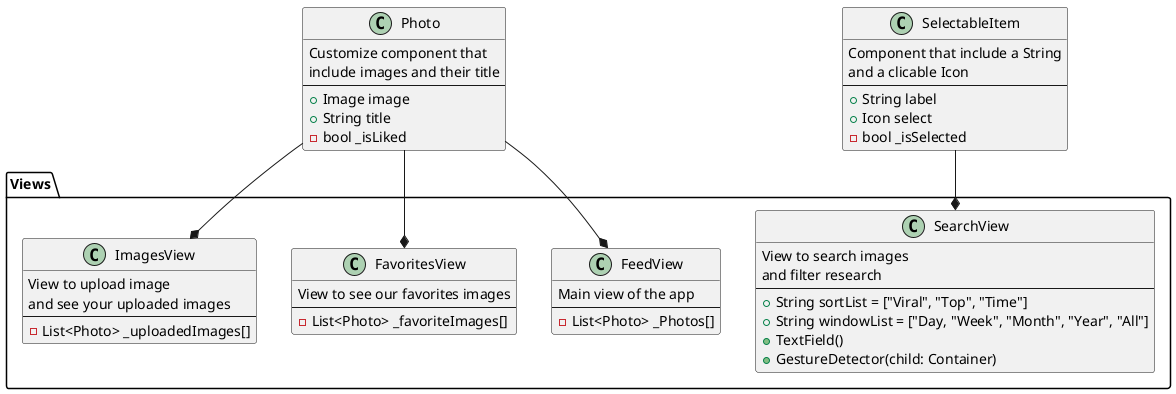 @startuml architecture
namespace Views {
  class FeedView {
    Main view of the app
    --
    - List<Photo> _Photos[]
  }

  class SearchView {
    View to search images
    and filter research
    --
    + String sortList = ["Viral", "Top", "Time"]
    + String windowList = ["Day, "Week", "Month", "Year", "All"]
    + TextField()
    + GestureDetector(child: Container)
  }

  class ImagesView {
    View to upload image
    and see your uploaded images
    --
    - List<Photo> _uploadedImages[]
  }

  class FavoritesView {
    View to see our favorites images
    --
    - List<Photo> _favoriteImages[]
  }
}

class Photo {
  Customize component that
  include images and their title
  --
  + Image image
  + String title
  - bool _isLiked
}
Photo --* Views.FeedView
Photo --* Views.ImagesView
Photo --* Views.FavoritesView


class SelectableItem {
  Component that include a String
  and a clicable Icon
  --
  + String label
  + Icon select
  - bool _isSelected
}
SelectableItem --* Views.SearchView
@enduml